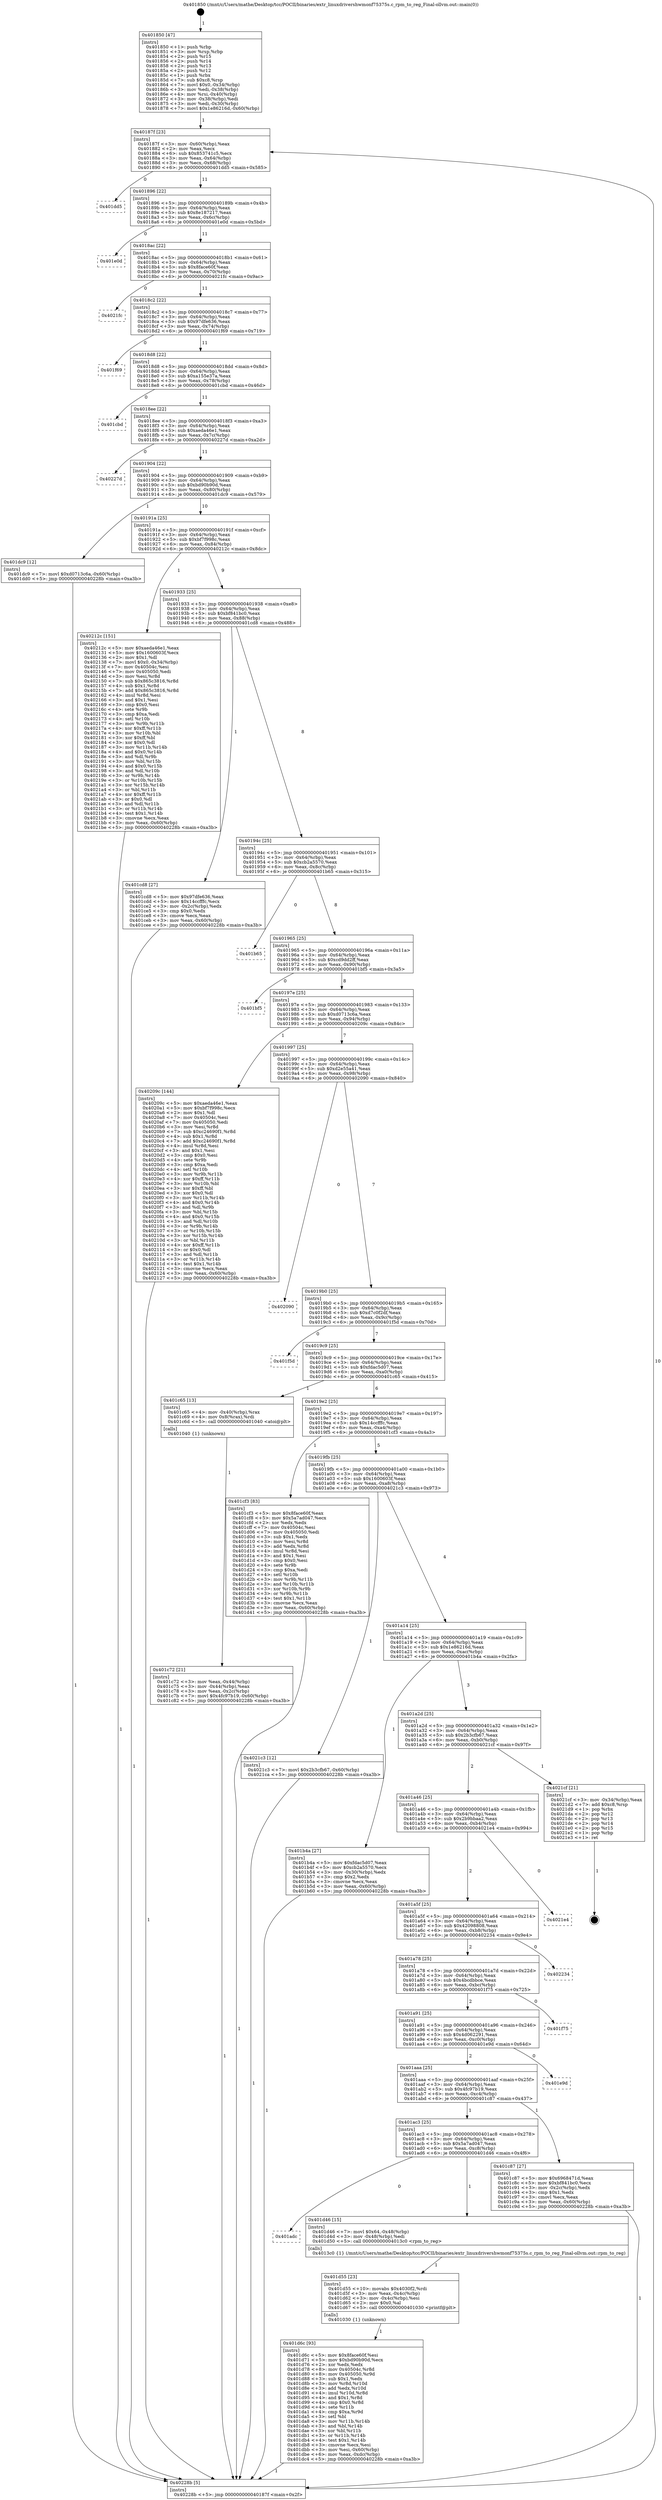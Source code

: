 digraph "0x401850" {
  label = "0x401850 (/mnt/c/Users/mathe/Desktop/tcc/POCII/binaries/extr_linuxdrivershwmonf75375s.c_rpm_to_reg_Final-ollvm.out::main(0))"
  labelloc = "t"
  node[shape=record]

  Entry [label="",width=0.3,height=0.3,shape=circle,fillcolor=black,style=filled]
  "0x40187f" [label="{
     0x40187f [23]\l
     | [instrs]\l
     &nbsp;&nbsp;0x40187f \<+3\>: mov -0x60(%rbp),%eax\l
     &nbsp;&nbsp;0x401882 \<+2\>: mov %eax,%ecx\l
     &nbsp;&nbsp;0x401884 \<+6\>: sub $0x853741c5,%ecx\l
     &nbsp;&nbsp;0x40188a \<+3\>: mov %eax,-0x64(%rbp)\l
     &nbsp;&nbsp;0x40188d \<+3\>: mov %ecx,-0x68(%rbp)\l
     &nbsp;&nbsp;0x401890 \<+6\>: je 0000000000401dd5 \<main+0x585\>\l
  }"]
  "0x401dd5" [label="{
     0x401dd5\l
  }", style=dashed]
  "0x401896" [label="{
     0x401896 [22]\l
     | [instrs]\l
     &nbsp;&nbsp;0x401896 \<+5\>: jmp 000000000040189b \<main+0x4b\>\l
     &nbsp;&nbsp;0x40189b \<+3\>: mov -0x64(%rbp),%eax\l
     &nbsp;&nbsp;0x40189e \<+5\>: sub $0x8e187217,%eax\l
     &nbsp;&nbsp;0x4018a3 \<+3\>: mov %eax,-0x6c(%rbp)\l
     &nbsp;&nbsp;0x4018a6 \<+6\>: je 0000000000401e0d \<main+0x5bd\>\l
  }"]
  Exit [label="",width=0.3,height=0.3,shape=circle,fillcolor=black,style=filled,peripheries=2]
  "0x401e0d" [label="{
     0x401e0d\l
  }", style=dashed]
  "0x4018ac" [label="{
     0x4018ac [22]\l
     | [instrs]\l
     &nbsp;&nbsp;0x4018ac \<+5\>: jmp 00000000004018b1 \<main+0x61\>\l
     &nbsp;&nbsp;0x4018b1 \<+3\>: mov -0x64(%rbp),%eax\l
     &nbsp;&nbsp;0x4018b4 \<+5\>: sub $0x8face60f,%eax\l
     &nbsp;&nbsp;0x4018b9 \<+3\>: mov %eax,-0x70(%rbp)\l
     &nbsp;&nbsp;0x4018bc \<+6\>: je 00000000004021fc \<main+0x9ac\>\l
  }"]
  "0x401d6c" [label="{
     0x401d6c [93]\l
     | [instrs]\l
     &nbsp;&nbsp;0x401d6c \<+5\>: mov $0x8face60f,%esi\l
     &nbsp;&nbsp;0x401d71 \<+5\>: mov $0xbd90b90d,%ecx\l
     &nbsp;&nbsp;0x401d76 \<+2\>: xor %edx,%edx\l
     &nbsp;&nbsp;0x401d78 \<+8\>: mov 0x40504c,%r8d\l
     &nbsp;&nbsp;0x401d80 \<+8\>: mov 0x405050,%r9d\l
     &nbsp;&nbsp;0x401d88 \<+3\>: sub $0x1,%edx\l
     &nbsp;&nbsp;0x401d8b \<+3\>: mov %r8d,%r10d\l
     &nbsp;&nbsp;0x401d8e \<+3\>: add %edx,%r10d\l
     &nbsp;&nbsp;0x401d91 \<+4\>: imul %r10d,%r8d\l
     &nbsp;&nbsp;0x401d95 \<+4\>: and $0x1,%r8d\l
     &nbsp;&nbsp;0x401d99 \<+4\>: cmp $0x0,%r8d\l
     &nbsp;&nbsp;0x401d9d \<+4\>: sete %r11b\l
     &nbsp;&nbsp;0x401da1 \<+4\>: cmp $0xa,%r9d\l
     &nbsp;&nbsp;0x401da5 \<+3\>: setl %bl\l
     &nbsp;&nbsp;0x401da8 \<+3\>: mov %r11b,%r14b\l
     &nbsp;&nbsp;0x401dab \<+3\>: and %bl,%r14b\l
     &nbsp;&nbsp;0x401dae \<+3\>: xor %bl,%r11b\l
     &nbsp;&nbsp;0x401db1 \<+3\>: or %r11b,%r14b\l
     &nbsp;&nbsp;0x401db4 \<+4\>: test $0x1,%r14b\l
     &nbsp;&nbsp;0x401db8 \<+3\>: cmovne %ecx,%esi\l
     &nbsp;&nbsp;0x401dbb \<+3\>: mov %esi,-0x60(%rbp)\l
     &nbsp;&nbsp;0x401dbe \<+6\>: mov %eax,-0xdc(%rbp)\l
     &nbsp;&nbsp;0x401dc4 \<+5\>: jmp 000000000040228b \<main+0xa3b\>\l
  }"]
  "0x4021fc" [label="{
     0x4021fc\l
  }", style=dashed]
  "0x4018c2" [label="{
     0x4018c2 [22]\l
     | [instrs]\l
     &nbsp;&nbsp;0x4018c2 \<+5\>: jmp 00000000004018c7 \<main+0x77\>\l
     &nbsp;&nbsp;0x4018c7 \<+3\>: mov -0x64(%rbp),%eax\l
     &nbsp;&nbsp;0x4018ca \<+5\>: sub $0x97dfe636,%eax\l
     &nbsp;&nbsp;0x4018cf \<+3\>: mov %eax,-0x74(%rbp)\l
     &nbsp;&nbsp;0x4018d2 \<+6\>: je 0000000000401f69 \<main+0x719\>\l
  }"]
  "0x401d55" [label="{
     0x401d55 [23]\l
     | [instrs]\l
     &nbsp;&nbsp;0x401d55 \<+10\>: movabs $0x4030f2,%rdi\l
     &nbsp;&nbsp;0x401d5f \<+3\>: mov %eax,-0x4c(%rbp)\l
     &nbsp;&nbsp;0x401d62 \<+3\>: mov -0x4c(%rbp),%esi\l
     &nbsp;&nbsp;0x401d65 \<+2\>: mov $0x0,%al\l
     &nbsp;&nbsp;0x401d67 \<+5\>: call 0000000000401030 \<printf@plt\>\l
     | [calls]\l
     &nbsp;&nbsp;0x401030 \{1\} (unknown)\l
  }"]
  "0x401f69" [label="{
     0x401f69\l
  }", style=dashed]
  "0x4018d8" [label="{
     0x4018d8 [22]\l
     | [instrs]\l
     &nbsp;&nbsp;0x4018d8 \<+5\>: jmp 00000000004018dd \<main+0x8d\>\l
     &nbsp;&nbsp;0x4018dd \<+3\>: mov -0x64(%rbp),%eax\l
     &nbsp;&nbsp;0x4018e0 \<+5\>: sub $0xa155e37a,%eax\l
     &nbsp;&nbsp;0x4018e5 \<+3\>: mov %eax,-0x78(%rbp)\l
     &nbsp;&nbsp;0x4018e8 \<+6\>: je 0000000000401cbd \<main+0x46d\>\l
  }"]
  "0x401adc" [label="{
     0x401adc\l
  }", style=dashed]
  "0x401cbd" [label="{
     0x401cbd\l
  }", style=dashed]
  "0x4018ee" [label="{
     0x4018ee [22]\l
     | [instrs]\l
     &nbsp;&nbsp;0x4018ee \<+5\>: jmp 00000000004018f3 \<main+0xa3\>\l
     &nbsp;&nbsp;0x4018f3 \<+3\>: mov -0x64(%rbp),%eax\l
     &nbsp;&nbsp;0x4018f6 \<+5\>: sub $0xaeda46e1,%eax\l
     &nbsp;&nbsp;0x4018fb \<+3\>: mov %eax,-0x7c(%rbp)\l
     &nbsp;&nbsp;0x4018fe \<+6\>: je 000000000040227d \<main+0xa2d\>\l
  }"]
  "0x401d46" [label="{
     0x401d46 [15]\l
     | [instrs]\l
     &nbsp;&nbsp;0x401d46 \<+7\>: movl $0x64,-0x48(%rbp)\l
     &nbsp;&nbsp;0x401d4d \<+3\>: mov -0x48(%rbp),%edi\l
     &nbsp;&nbsp;0x401d50 \<+5\>: call 00000000004013c0 \<rpm_to_reg\>\l
     | [calls]\l
     &nbsp;&nbsp;0x4013c0 \{1\} (/mnt/c/Users/mathe/Desktop/tcc/POCII/binaries/extr_linuxdrivershwmonf75375s.c_rpm_to_reg_Final-ollvm.out::rpm_to_reg)\l
  }"]
  "0x40227d" [label="{
     0x40227d\l
  }", style=dashed]
  "0x401904" [label="{
     0x401904 [22]\l
     | [instrs]\l
     &nbsp;&nbsp;0x401904 \<+5\>: jmp 0000000000401909 \<main+0xb9\>\l
     &nbsp;&nbsp;0x401909 \<+3\>: mov -0x64(%rbp),%eax\l
     &nbsp;&nbsp;0x40190c \<+5\>: sub $0xbd90b90d,%eax\l
     &nbsp;&nbsp;0x401911 \<+3\>: mov %eax,-0x80(%rbp)\l
     &nbsp;&nbsp;0x401914 \<+6\>: je 0000000000401dc9 \<main+0x579\>\l
  }"]
  "0x401ac3" [label="{
     0x401ac3 [25]\l
     | [instrs]\l
     &nbsp;&nbsp;0x401ac3 \<+5\>: jmp 0000000000401ac8 \<main+0x278\>\l
     &nbsp;&nbsp;0x401ac8 \<+3\>: mov -0x64(%rbp),%eax\l
     &nbsp;&nbsp;0x401acb \<+5\>: sub $0x5a7ad047,%eax\l
     &nbsp;&nbsp;0x401ad0 \<+6\>: mov %eax,-0xc8(%rbp)\l
     &nbsp;&nbsp;0x401ad6 \<+6\>: je 0000000000401d46 \<main+0x4f6\>\l
  }"]
  "0x401dc9" [label="{
     0x401dc9 [12]\l
     | [instrs]\l
     &nbsp;&nbsp;0x401dc9 \<+7\>: movl $0xd0713c6a,-0x60(%rbp)\l
     &nbsp;&nbsp;0x401dd0 \<+5\>: jmp 000000000040228b \<main+0xa3b\>\l
  }"]
  "0x40191a" [label="{
     0x40191a [25]\l
     | [instrs]\l
     &nbsp;&nbsp;0x40191a \<+5\>: jmp 000000000040191f \<main+0xcf\>\l
     &nbsp;&nbsp;0x40191f \<+3\>: mov -0x64(%rbp),%eax\l
     &nbsp;&nbsp;0x401922 \<+5\>: sub $0xbf7f998c,%eax\l
     &nbsp;&nbsp;0x401927 \<+6\>: mov %eax,-0x84(%rbp)\l
     &nbsp;&nbsp;0x40192d \<+6\>: je 000000000040212c \<main+0x8dc\>\l
  }"]
  "0x401c87" [label="{
     0x401c87 [27]\l
     | [instrs]\l
     &nbsp;&nbsp;0x401c87 \<+5\>: mov $0x6968471d,%eax\l
     &nbsp;&nbsp;0x401c8c \<+5\>: mov $0xbf841bc0,%ecx\l
     &nbsp;&nbsp;0x401c91 \<+3\>: mov -0x2c(%rbp),%edx\l
     &nbsp;&nbsp;0x401c94 \<+3\>: cmp $0x1,%edx\l
     &nbsp;&nbsp;0x401c97 \<+3\>: cmovl %ecx,%eax\l
     &nbsp;&nbsp;0x401c9a \<+3\>: mov %eax,-0x60(%rbp)\l
     &nbsp;&nbsp;0x401c9d \<+5\>: jmp 000000000040228b \<main+0xa3b\>\l
  }"]
  "0x40212c" [label="{
     0x40212c [151]\l
     | [instrs]\l
     &nbsp;&nbsp;0x40212c \<+5\>: mov $0xaeda46e1,%eax\l
     &nbsp;&nbsp;0x402131 \<+5\>: mov $0x1600603f,%ecx\l
     &nbsp;&nbsp;0x402136 \<+2\>: mov $0x1,%dl\l
     &nbsp;&nbsp;0x402138 \<+7\>: movl $0x0,-0x34(%rbp)\l
     &nbsp;&nbsp;0x40213f \<+7\>: mov 0x40504c,%esi\l
     &nbsp;&nbsp;0x402146 \<+7\>: mov 0x405050,%edi\l
     &nbsp;&nbsp;0x40214d \<+3\>: mov %esi,%r8d\l
     &nbsp;&nbsp;0x402150 \<+7\>: sub $0x865c3816,%r8d\l
     &nbsp;&nbsp;0x402157 \<+4\>: sub $0x1,%r8d\l
     &nbsp;&nbsp;0x40215b \<+7\>: add $0x865c3816,%r8d\l
     &nbsp;&nbsp;0x402162 \<+4\>: imul %r8d,%esi\l
     &nbsp;&nbsp;0x402166 \<+3\>: and $0x1,%esi\l
     &nbsp;&nbsp;0x402169 \<+3\>: cmp $0x0,%esi\l
     &nbsp;&nbsp;0x40216c \<+4\>: sete %r9b\l
     &nbsp;&nbsp;0x402170 \<+3\>: cmp $0xa,%edi\l
     &nbsp;&nbsp;0x402173 \<+4\>: setl %r10b\l
     &nbsp;&nbsp;0x402177 \<+3\>: mov %r9b,%r11b\l
     &nbsp;&nbsp;0x40217a \<+4\>: xor $0xff,%r11b\l
     &nbsp;&nbsp;0x40217e \<+3\>: mov %r10b,%bl\l
     &nbsp;&nbsp;0x402181 \<+3\>: xor $0xff,%bl\l
     &nbsp;&nbsp;0x402184 \<+3\>: xor $0x0,%dl\l
     &nbsp;&nbsp;0x402187 \<+3\>: mov %r11b,%r14b\l
     &nbsp;&nbsp;0x40218a \<+4\>: and $0x0,%r14b\l
     &nbsp;&nbsp;0x40218e \<+3\>: and %dl,%r9b\l
     &nbsp;&nbsp;0x402191 \<+3\>: mov %bl,%r15b\l
     &nbsp;&nbsp;0x402194 \<+4\>: and $0x0,%r15b\l
     &nbsp;&nbsp;0x402198 \<+3\>: and %dl,%r10b\l
     &nbsp;&nbsp;0x40219b \<+3\>: or %r9b,%r14b\l
     &nbsp;&nbsp;0x40219e \<+3\>: or %r10b,%r15b\l
     &nbsp;&nbsp;0x4021a1 \<+3\>: xor %r15b,%r14b\l
     &nbsp;&nbsp;0x4021a4 \<+3\>: or %bl,%r11b\l
     &nbsp;&nbsp;0x4021a7 \<+4\>: xor $0xff,%r11b\l
     &nbsp;&nbsp;0x4021ab \<+3\>: or $0x0,%dl\l
     &nbsp;&nbsp;0x4021ae \<+3\>: and %dl,%r11b\l
     &nbsp;&nbsp;0x4021b1 \<+3\>: or %r11b,%r14b\l
     &nbsp;&nbsp;0x4021b4 \<+4\>: test $0x1,%r14b\l
     &nbsp;&nbsp;0x4021b8 \<+3\>: cmovne %ecx,%eax\l
     &nbsp;&nbsp;0x4021bb \<+3\>: mov %eax,-0x60(%rbp)\l
     &nbsp;&nbsp;0x4021be \<+5\>: jmp 000000000040228b \<main+0xa3b\>\l
  }"]
  "0x401933" [label="{
     0x401933 [25]\l
     | [instrs]\l
     &nbsp;&nbsp;0x401933 \<+5\>: jmp 0000000000401938 \<main+0xe8\>\l
     &nbsp;&nbsp;0x401938 \<+3\>: mov -0x64(%rbp),%eax\l
     &nbsp;&nbsp;0x40193b \<+5\>: sub $0xbf841bc0,%eax\l
     &nbsp;&nbsp;0x401940 \<+6\>: mov %eax,-0x88(%rbp)\l
     &nbsp;&nbsp;0x401946 \<+6\>: je 0000000000401cd8 \<main+0x488\>\l
  }"]
  "0x401aaa" [label="{
     0x401aaa [25]\l
     | [instrs]\l
     &nbsp;&nbsp;0x401aaa \<+5\>: jmp 0000000000401aaf \<main+0x25f\>\l
     &nbsp;&nbsp;0x401aaf \<+3\>: mov -0x64(%rbp),%eax\l
     &nbsp;&nbsp;0x401ab2 \<+5\>: sub $0x4fc97b19,%eax\l
     &nbsp;&nbsp;0x401ab7 \<+6\>: mov %eax,-0xc4(%rbp)\l
     &nbsp;&nbsp;0x401abd \<+6\>: je 0000000000401c87 \<main+0x437\>\l
  }"]
  "0x401cd8" [label="{
     0x401cd8 [27]\l
     | [instrs]\l
     &nbsp;&nbsp;0x401cd8 \<+5\>: mov $0x97dfe636,%eax\l
     &nbsp;&nbsp;0x401cdd \<+5\>: mov $0x14ccfffc,%ecx\l
     &nbsp;&nbsp;0x401ce2 \<+3\>: mov -0x2c(%rbp),%edx\l
     &nbsp;&nbsp;0x401ce5 \<+3\>: cmp $0x0,%edx\l
     &nbsp;&nbsp;0x401ce8 \<+3\>: cmove %ecx,%eax\l
     &nbsp;&nbsp;0x401ceb \<+3\>: mov %eax,-0x60(%rbp)\l
     &nbsp;&nbsp;0x401cee \<+5\>: jmp 000000000040228b \<main+0xa3b\>\l
  }"]
  "0x40194c" [label="{
     0x40194c [25]\l
     | [instrs]\l
     &nbsp;&nbsp;0x40194c \<+5\>: jmp 0000000000401951 \<main+0x101\>\l
     &nbsp;&nbsp;0x401951 \<+3\>: mov -0x64(%rbp),%eax\l
     &nbsp;&nbsp;0x401954 \<+5\>: sub $0xcb2a5570,%eax\l
     &nbsp;&nbsp;0x401959 \<+6\>: mov %eax,-0x8c(%rbp)\l
     &nbsp;&nbsp;0x40195f \<+6\>: je 0000000000401b65 \<main+0x315\>\l
  }"]
  "0x401e9d" [label="{
     0x401e9d\l
  }", style=dashed]
  "0x401b65" [label="{
     0x401b65\l
  }", style=dashed]
  "0x401965" [label="{
     0x401965 [25]\l
     | [instrs]\l
     &nbsp;&nbsp;0x401965 \<+5\>: jmp 000000000040196a \<main+0x11a\>\l
     &nbsp;&nbsp;0x40196a \<+3\>: mov -0x64(%rbp),%eax\l
     &nbsp;&nbsp;0x40196d \<+5\>: sub $0xcd9dd2ff,%eax\l
     &nbsp;&nbsp;0x401972 \<+6\>: mov %eax,-0x90(%rbp)\l
     &nbsp;&nbsp;0x401978 \<+6\>: je 0000000000401bf5 \<main+0x3a5\>\l
  }"]
  "0x401a91" [label="{
     0x401a91 [25]\l
     | [instrs]\l
     &nbsp;&nbsp;0x401a91 \<+5\>: jmp 0000000000401a96 \<main+0x246\>\l
     &nbsp;&nbsp;0x401a96 \<+3\>: mov -0x64(%rbp),%eax\l
     &nbsp;&nbsp;0x401a99 \<+5\>: sub $0x4d062291,%eax\l
     &nbsp;&nbsp;0x401a9e \<+6\>: mov %eax,-0xc0(%rbp)\l
     &nbsp;&nbsp;0x401aa4 \<+6\>: je 0000000000401e9d \<main+0x64d\>\l
  }"]
  "0x401bf5" [label="{
     0x401bf5\l
  }", style=dashed]
  "0x40197e" [label="{
     0x40197e [25]\l
     | [instrs]\l
     &nbsp;&nbsp;0x40197e \<+5\>: jmp 0000000000401983 \<main+0x133\>\l
     &nbsp;&nbsp;0x401983 \<+3\>: mov -0x64(%rbp),%eax\l
     &nbsp;&nbsp;0x401986 \<+5\>: sub $0xd0713c6a,%eax\l
     &nbsp;&nbsp;0x40198b \<+6\>: mov %eax,-0x94(%rbp)\l
     &nbsp;&nbsp;0x401991 \<+6\>: je 000000000040209c \<main+0x84c\>\l
  }"]
  "0x401f75" [label="{
     0x401f75\l
  }", style=dashed]
  "0x40209c" [label="{
     0x40209c [144]\l
     | [instrs]\l
     &nbsp;&nbsp;0x40209c \<+5\>: mov $0xaeda46e1,%eax\l
     &nbsp;&nbsp;0x4020a1 \<+5\>: mov $0xbf7f998c,%ecx\l
     &nbsp;&nbsp;0x4020a6 \<+2\>: mov $0x1,%dl\l
     &nbsp;&nbsp;0x4020a8 \<+7\>: mov 0x40504c,%esi\l
     &nbsp;&nbsp;0x4020af \<+7\>: mov 0x405050,%edi\l
     &nbsp;&nbsp;0x4020b6 \<+3\>: mov %esi,%r8d\l
     &nbsp;&nbsp;0x4020b9 \<+7\>: sub $0xc24690f1,%r8d\l
     &nbsp;&nbsp;0x4020c0 \<+4\>: sub $0x1,%r8d\l
     &nbsp;&nbsp;0x4020c4 \<+7\>: add $0xc24690f1,%r8d\l
     &nbsp;&nbsp;0x4020cb \<+4\>: imul %r8d,%esi\l
     &nbsp;&nbsp;0x4020cf \<+3\>: and $0x1,%esi\l
     &nbsp;&nbsp;0x4020d2 \<+3\>: cmp $0x0,%esi\l
     &nbsp;&nbsp;0x4020d5 \<+4\>: sete %r9b\l
     &nbsp;&nbsp;0x4020d9 \<+3\>: cmp $0xa,%edi\l
     &nbsp;&nbsp;0x4020dc \<+4\>: setl %r10b\l
     &nbsp;&nbsp;0x4020e0 \<+3\>: mov %r9b,%r11b\l
     &nbsp;&nbsp;0x4020e3 \<+4\>: xor $0xff,%r11b\l
     &nbsp;&nbsp;0x4020e7 \<+3\>: mov %r10b,%bl\l
     &nbsp;&nbsp;0x4020ea \<+3\>: xor $0xff,%bl\l
     &nbsp;&nbsp;0x4020ed \<+3\>: xor $0x0,%dl\l
     &nbsp;&nbsp;0x4020f0 \<+3\>: mov %r11b,%r14b\l
     &nbsp;&nbsp;0x4020f3 \<+4\>: and $0x0,%r14b\l
     &nbsp;&nbsp;0x4020f7 \<+3\>: and %dl,%r9b\l
     &nbsp;&nbsp;0x4020fa \<+3\>: mov %bl,%r15b\l
     &nbsp;&nbsp;0x4020fd \<+4\>: and $0x0,%r15b\l
     &nbsp;&nbsp;0x402101 \<+3\>: and %dl,%r10b\l
     &nbsp;&nbsp;0x402104 \<+3\>: or %r9b,%r14b\l
     &nbsp;&nbsp;0x402107 \<+3\>: or %r10b,%r15b\l
     &nbsp;&nbsp;0x40210a \<+3\>: xor %r15b,%r14b\l
     &nbsp;&nbsp;0x40210d \<+3\>: or %bl,%r11b\l
     &nbsp;&nbsp;0x402110 \<+4\>: xor $0xff,%r11b\l
     &nbsp;&nbsp;0x402114 \<+3\>: or $0x0,%dl\l
     &nbsp;&nbsp;0x402117 \<+3\>: and %dl,%r11b\l
     &nbsp;&nbsp;0x40211a \<+3\>: or %r11b,%r14b\l
     &nbsp;&nbsp;0x40211d \<+4\>: test $0x1,%r14b\l
     &nbsp;&nbsp;0x402121 \<+3\>: cmovne %ecx,%eax\l
     &nbsp;&nbsp;0x402124 \<+3\>: mov %eax,-0x60(%rbp)\l
     &nbsp;&nbsp;0x402127 \<+5\>: jmp 000000000040228b \<main+0xa3b\>\l
  }"]
  "0x401997" [label="{
     0x401997 [25]\l
     | [instrs]\l
     &nbsp;&nbsp;0x401997 \<+5\>: jmp 000000000040199c \<main+0x14c\>\l
     &nbsp;&nbsp;0x40199c \<+3\>: mov -0x64(%rbp),%eax\l
     &nbsp;&nbsp;0x40199f \<+5\>: sub $0xd2e55a41,%eax\l
     &nbsp;&nbsp;0x4019a4 \<+6\>: mov %eax,-0x98(%rbp)\l
     &nbsp;&nbsp;0x4019aa \<+6\>: je 0000000000402090 \<main+0x840\>\l
  }"]
  "0x401a78" [label="{
     0x401a78 [25]\l
     | [instrs]\l
     &nbsp;&nbsp;0x401a78 \<+5\>: jmp 0000000000401a7d \<main+0x22d\>\l
     &nbsp;&nbsp;0x401a7d \<+3\>: mov -0x64(%rbp),%eax\l
     &nbsp;&nbsp;0x401a80 \<+5\>: sub $0x4bcdbbce,%eax\l
     &nbsp;&nbsp;0x401a85 \<+6\>: mov %eax,-0xbc(%rbp)\l
     &nbsp;&nbsp;0x401a8b \<+6\>: je 0000000000401f75 \<main+0x725\>\l
  }"]
  "0x402090" [label="{
     0x402090\l
  }", style=dashed]
  "0x4019b0" [label="{
     0x4019b0 [25]\l
     | [instrs]\l
     &nbsp;&nbsp;0x4019b0 \<+5\>: jmp 00000000004019b5 \<main+0x165\>\l
     &nbsp;&nbsp;0x4019b5 \<+3\>: mov -0x64(%rbp),%eax\l
     &nbsp;&nbsp;0x4019b8 \<+5\>: sub $0xd7c0f2df,%eax\l
     &nbsp;&nbsp;0x4019bd \<+6\>: mov %eax,-0x9c(%rbp)\l
     &nbsp;&nbsp;0x4019c3 \<+6\>: je 0000000000401f5d \<main+0x70d\>\l
  }"]
  "0x402234" [label="{
     0x402234\l
  }", style=dashed]
  "0x401f5d" [label="{
     0x401f5d\l
  }", style=dashed]
  "0x4019c9" [label="{
     0x4019c9 [25]\l
     | [instrs]\l
     &nbsp;&nbsp;0x4019c9 \<+5\>: jmp 00000000004019ce \<main+0x17e\>\l
     &nbsp;&nbsp;0x4019ce \<+3\>: mov -0x64(%rbp),%eax\l
     &nbsp;&nbsp;0x4019d1 \<+5\>: sub $0xfdac5d07,%eax\l
     &nbsp;&nbsp;0x4019d6 \<+6\>: mov %eax,-0xa0(%rbp)\l
     &nbsp;&nbsp;0x4019dc \<+6\>: je 0000000000401c65 \<main+0x415\>\l
  }"]
  "0x401a5f" [label="{
     0x401a5f [25]\l
     | [instrs]\l
     &nbsp;&nbsp;0x401a5f \<+5\>: jmp 0000000000401a64 \<main+0x214\>\l
     &nbsp;&nbsp;0x401a64 \<+3\>: mov -0x64(%rbp),%eax\l
     &nbsp;&nbsp;0x401a67 \<+5\>: sub $0x42098808,%eax\l
     &nbsp;&nbsp;0x401a6c \<+6\>: mov %eax,-0xb8(%rbp)\l
     &nbsp;&nbsp;0x401a72 \<+6\>: je 0000000000402234 \<main+0x9e4\>\l
  }"]
  "0x401c65" [label="{
     0x401c65 [13]\l
     | [instrs]\l
     &nbsp;&nbsp;0x401c65 \<+4\>: mov -0x40(%rbp),%rax\l
     &nbsp;&nbsp;0x401c69 \<+4\>: mov 0x8(%rax),%rdi\l
     &nbsp;&nbsp;0x401c6d \<+5\>: call 0000000000401040 \<atoi@plt\>\l
     | [calls]\l
     &nbsp;&nbsp;0x401040 \{1\} (unknown)\l
  }"]
  "0x4019e2" [label="{
     0x4019e2 [25]\l
     | [instrs]\l
     &nbsp;&nbsp;0x4019e2 \<+5\>: jmp 00000000004019e7 \<main+0x197\>\l
     &nbsp;&nbsp;0x4019e7 \<+3\>: mov -0x64(%rbp),%eax\l
     &nbsp;&nbsp;0x4019ea \<+5\>: sub $0x14ccfffc,%eax\l
     &nbsp;&nbsp;0x4019ef \<+6\>: mov %eax,-0xa4(%rbp)\l
     &nbsp;&nbsp;0x4019f5 \<+6\>: je 0000000000401cf3 \<main+0x4a3\>\l
  }"]
  "0x4021e4" [label="{
     0x4021e4\l
  }", style=dashed]
  "0x401cf3" [label="{
     0x401cf3 [83]\l
     | [instrs]\l
     &nbsp;&nbsp;0x401cf3 \<+5\>: mov $0x8face60f,%eax\l
     &nbsp;&nbsp;0x401cf8 \<+5\>: mov $0x5a7ad047,%ecx\l
     &nbsp;&nbsp;0x401cfd \<+2\>: xor %edx,%edx\l
     &nbsp;&nbsp;0x401cff \<+7\>: mov 0x40504c,%esi\l
     &nbsp;&nbsp;0x401d06 \<+7\>: mov 0x405050,%edi\l
     &nbsp;&nbsp;0x401d0d \<+3\>: sub $0x1,%edx\l
     &nbsp;&nbsp;0x401d10 \<+3\>: mov %esi,%r8d\l
     &nbsp;&nbsp;0x401d13 \<+3\>: add %edx,%r8d\l
     &nbsp;&nbsp;0x401d16 \<+4\>: imul %r8d,%esi\l
     &nbsp;&nbsp;0x401d1a \<+3\>: and $0x1,%esi\l
     &nbsp;&nbsp;0x401d1d \<+3\>: cmp $0x0,%esi\l
     &nbsp;&nbsp;0x401d20 \<+4\>: sete %r9b\l
     &nbsp;&nbsp;0x401d24 \<+3\>: cmp $0xa,%edi\l
     &nbsp;&nbsp;0x401d27 \<+4\>: setl %r10b\l
     &nbsp;&nbsp;0x401d2b \<+3\>: mov %r9b,%r11b\l
     &nbsp;&nbsp;0x401d2e \<+3\>: and %r10b,%r11b\l
     &nbsp;&nbsp;0x401d31 \<+3\>: xor %r10b,%r9b\l
     &nbsp;&nbsp;0x401d34 \<+3\>: or %r9b,%r11b\l
     &nbsp;&nbsp;0x401d37 \<+4\>: test $0x1,%r11b\l
     &nbsp;&nbsp;0x401d3b \<+3\>: cmovne %ecx,%eax\l
     &nbsp;&nbsp;0x401d3e \<+3\>: mov %eax,-0x60(%rbp)\l
     &nbsp;&nbsp;0x401d41 \<+5\>: jmp 000000000040228b \<main+0xa3b\>\l
  }"]
  "0x4019fb" [label="{
     0x4019fb [25]\l
     | [instrs]\l
     &nbsp;&nbsp;0x4019fb \<+5\>: jmp 0000000000401a00 \<main+0x1b0\>\l
     &nbsp;&nbsp;0x401a00 \<+3\>: mov -0x64(%rbp),%eax\l
     &nbsp;&nbsp;0x401a03 \<+5\>: sub $0x1600603f,%eax\l
     &nbsp;&nbsp;0x401a08 \<+6\>: mov %eax,-0xa8(%rbp)\l
     &nbsp;&nbsp;0x401a0e \<+6\>: je 00000000004021c3 \<main+0x973\>\l
  }"]
  "0x401a46" [label="{
     0x401a46 [25]\l
     | [instrs]\l
     &nbsp;&nbsp;0x401a46 \<+5\>: jmp 0000000000401a4b \<main+0x1fb\>\l
     &nbsp;&nbsp;0x401a4b \<+3\>: mov -0x64(%rbp),%eax\l
     &nbsp;&nbsp;0x401a4e \<+5\>: sub $0x2b9bbaa2,%eax\l
     &nbsp;&nbsp;0x401a53 \<+6\>: mov %eax,-0xb4(%rbp)\l
     &nbsp;&nbsp;0x401a59 \<+6\>: je 00000000004021e4 \<main+0x994\>\l
  }"]
  "0x4021c3" [label="{
     0x4021c3 [12]\l
     | [instrs]\l
     &nbsp;&nbsp;0x4021c3 \<+7\>: movl $0x2b3cfb67,-0x60(%rbp)\l
     &nbsp;&nbsp;0x4021ca \<+5\>: jmp 000000000040228b \<main+0xa3b\>\l
  }"]
  "0x401a14" [label="{
     0x401a14 [25]\l
     | [instrs]\l
     &nbsp;&nbsp;0x401a14 \<+5\>: jmp 0000000000401a19 \<main+0x1c9\>\l
     &nbsp;&nbsp;0x401a19 \<+3\>: mov -0x64(%rbp),%eax\l
     &nbsp;&nbsp;0x401a1c \<+5\>: sub $0x1e86216d,%eax\l
     &nbsp;&nbsp;0x401a21 \<+6\>: mov %eax,-0xac(%rbp)\l
     &nbsp;&nbsp;0x401a27 \<+6\>: je 0000000000401b4a \<main+0x2fa\>\l
  }"]
  "0x4021cf" [label="{
     0x4021cf [21]\l
     | [instrs]\l
     &nbsp;&nbsp;0x4021cf \<+3\>: mov -0x34(%rbp),%eax\l
     &nbsp;&nbsp;0x4021d2 \<+7\>: add $0xc8,%rsp\l
     &nbsp;&nbsp;0x4021d9 \<+1\>: pop %rbx\l
     &nbsp;&nbsp;0x4021da \<+2\>: pop %r12\l
     &nbsp;&nbsp;0x4021dc \<+2\>: pop %r13\l
     &nbsp;&nbsp;0x4021de \<+2\>: pop %r14\l
     &nbsp;&nbsp;0x4021e0 \<+2\>: pop %r15\l
     &nbsp;&nbsp;0x4021e2 \<+1\>: pop %rbp\l
     &nbsp;&nbsp;0x4021e3 \<+1\>: ret\l
  }"]
  "0x401b4a" [label="{
     0x401b4a [27]\l
     | [instrs]\l
     &nbsp;&nbsp;0x401b4a \<+5\>: mov $0xfdac5d07,%eax\l
     &nbsp;&nbsp;0x401b4f \<+5\>: mov $0xcb2a5570,%ecx\l
     &nbsp;&nbsp;0x401b54 \<+3\>: mov -0x30(%rbp),%edx\l
     &nbsp;&nbsp;0x401b57 \<+3\>: cmp $0x2,%edx\l
     &nbsp;&nbsp;0x401b5a \<+3\>: cmovne %ecx,%eax\l
     &nbsp;&nbsp;0x401b5d \<+3\>: mov %eax,-0x60(%rbp)\l
     &nbsp;&nbsp;0x401b60 \<+5\>: jmp 000000000040228b \<main+0xa3b\>\l
  }"]
  "0x401a2d" [label="{
     0x401a2d [25]\l
     | [instrs]\l
     &nbsp;&nbsp;0x401a2d \<+5\>: jmp 0000000000401a32 \<main+0x1e2\>\l
     &nbsp;&nbsp;0x401a32 \<+3\>: mov -0x64(%rbp),%eax\l
     &nbsp;&nbsp;0x401a35 \<+5\>: sub $0x2b3cfb67,%eax\l
     &nbsp;&nbsp;0x401a3a \<+6\>: mov %eax,-0xb0(%rbp)\l
     &nbsp;&nbsp;0x401a40 \<+6\>: je 00000000004021cf \<main+0x97f\>\l
  }"]
  "0x40228b" [label="{
     0x40228b [5]\l
     | [instrs]\l
     &nbsp;&nbsp;0x40228b \<+5\>: jmp 000000000040187f \<main+0x2f\>\l
  }"]
  "0x401850" [label="{
     0x401850 [47]\l
     | [instrs]\l
     &nbsp;&nbsp;0x401850 \<+1\>: push %rbp\l
     &nbsp;&nbsp;0x401851 \<+3\>: mov %rsp,%rbp\l
     &nbsp;&nbsp;0x401854 \<+2\>: push %r15\l
     &nbsp;&nbsp;0x401856 \<+2\>: push %r14\l
     &nbsp;&nbsp;0x401858 \<+2\>: push %r13\l
     &nbsp;&nbsp;0x40185a \<+2\>: push %r12\l
     &nbsp;&nbsp;0x40185c \<+1\>: push %rbx\l
     &nbsp;&nbsp;0x40185d \<+7\>: sub $0xc8,%rsp\l
     &nbsp;&nbsp;0x401864 \<+7\>: movl $0x0,-0x34(%rbp)\l
     &nbsp;&nbsp;0x40186b \<+3\>: mov %edi,-0x38(%rbp)\l
     &nbsp;&nbsp;0x40186e \<+4\>: mov %rsi,-0x40(%rbp)\l
     &nbsp;&nbsp;0x401872 \<+3\>: mov -0x38(%rbp),%edi\l
     &nbsp;&nbsp;0x401875 \<+3\>: mov %edi,-0x30(%rbp)\l
     &nbsp;&nbsp;0x401878 \<+7\>: movl $0x1e86216d,-0x60(%rbp)\l
  }"]
  "0x401c72" [label="{
     0x401c72 [21]\l
     | [instrs]\l
     &nbsp;&nbsp;0x401c72 \<+3\>: mov %eax,-0x44(%rbp)\l
     &nbsp;&nbsp;0x401c75 \<+3\>: mov -0x44(%rbp),%eax\l
     &nbsp;&nbsp;0x401c78 \<+3\>: mov %eax,-0x2c(%rbp)\l
     &nbsp;&nbsp;0x401c7b \<+7\>: movl $0x4fc97b19,-0x60(%rbp)\l
     &nbsp;&nbsp;0x401c82 \<+5\>: jmp 000000000040228b \<main+0xa3b\>\l
  }"]
  Entry -> "0x401850" [label=" 1"]
  "0x40187f" -> "0x401dd5" [label=" 0"]
  "0x40187f" -> "0x401896" [label=" 11"]
  "0x4021cf" -> Exit [label=" 1"]
  "0x401896" -> "0x401e0d" [label=" 0"]
  "0x401896" -> "0x4018ac" [label=" 11"]
  "0x4021c3" -> "0x40228b" [label=" 1"]
  "0x4018ac" -> "0x4021fc" [label=" 0"]
  "0x4018ac" -> "0x4018c2" [label=" 11"]
  "0x40212c" -> "0x40228b" [label=" 1"]
  "0x4018c2" -> "0x401f69" [label=" 0"]
  "0x4018c2" -> "0x4018d8" [label=" 11"]
  "0x40209c" -> "0x40228b" [label=" 1"]
  "0x4018d8" -> "0x401cbd" [label=" 0"]
  "0x4018d8" -> "0x4018ee" [label=" 11"]
  "0x401dc9" -> "0x40228b" [label=" 1"]
  "0x4018ee" -> "0x40227d" [label=" 0"]
  "0x4018ee" -> "0x401904" [label=" 11"]
  "0x401d6c" -> "0x40228b" [label=" 1"]
  "0x401904" -> "0x401dc9" [label=" 1"]
  "0x401904" -> "0x40191a" [label=" 10"]
  "0x401d46" -> "0x401d55" [label=" 1"]
  "0x40191a" -> "0x40212c" [label=" 1"]
  "0x40191a" -> "0x401933" [label=" 9"]
  "0x401ac3" -> "0x401adc" [label=" 0"]
  "0x401933" -> "0x401cd8" [label=" 1"]
  "0x401933" -> "0x40194c" [label=" 8"]
  "0x401d55" -> "0x401d6c" [label=" 1"]
  "0x40194c" -> "0x401b65" [label=" 0"]
  "0x40194c" -> "0x401965" [label=" 8"]
  "0x401cf3" -> "0x40228b" [label=" 1"]
  "0x401965" -> "0x401bf5" [label=" 0"]
  "0x401965" -> "0x40197e" [label=" 8"]
  "0x401c87" -> "0x40228b" [label=" 1"]
  "0x40197e" -> "0x40209c" [label=" 1"]
  "0x40197e" -> "0x401997" [label=" 7"]
  "0x401aaa" -> "0x401ac3" [label=" 1"]
  "0x401997" -> "0x402090" [label=" 0"]
  "0x401997" -> "0x4019b0" [label=" 7"]
  "0x401ac3" -> "0x401d46" [label=" 1"]
  "0x4019b0" -> "0x401f5d" [label=" 0"]
  "0x4019b0" -> "0x4019c9" [label=" 7"]
  "0x401a91" -> "0x401aaa" [label=" 2"]
  "0x4019c9" -> "0x401c65" [label=" 1"]
  "0x4019c9" -> "0x4019e2" [label=" 6"]
  "0x401cd8" -> "0x40228b" [label=" 1"]
  "0x4019e2" -> "0x401cf3" [label=" 1"]
  "0x4019e2" -> "0x4019fb" [label=" 5"]
  "0x401a78" -> "0x401a91" [label=" 2"]
  "0x4019fb" -> "0x4021c3" [label=" 1"]
  "0x4019fb" -> "0x401a14" [label=" 4"]
  "0x401aaa" -> "0x401c87" [label=" 1"]
  "0x401a14" -> "0x401b4a" [label=" 1"]
  "0x401a14" -> "0x401a2d" [label=" 3"]
  "0x401b4a" -> "0x40228b" [label=" 1"]
  "0x401850" -> "0x40187f" [label=" 1"]
  "0x40228b" -> "0x40187f" [label=" 10"]
  "0x401c65" -> "0x401c72" [label=" 1"]
  "0x401c72" -> "0x40228b" [label=" 1"]
  "0x401a5f" -> "0x401a78" [label=" 2"]
  "0x401a2d" -> "0x4021cf" [label=" 1"]
  "0x401a2d" -> "0x401a46" [label=" 2"]
  "0x401a78" -> "0x401f75" [label=" 0"]
  "0x401a46" -> "0x4021e4" [label=" 0"]
  "0x401a46" -> "0x401a5f" [label=" 2"]
  "0x401a91" -> "0x401e9d" [label=" 0"]
  "0x401a5f" -> "0x402234" [label=" 0"]
}
